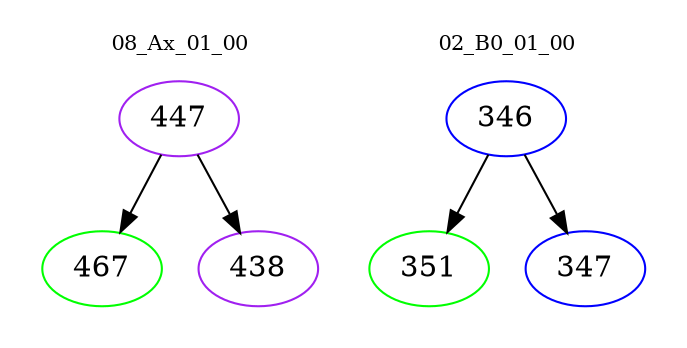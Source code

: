 digraph{
subgraph cluster_0 {
color = white
label = "08_Ax_01_00";
fontsize=10;
T0_447 [label="447", color="purple"]
T0_447 -> T0_467 [color="black"]
T0_467 [label="467", color="green"]
T0_447 -> T0_438 [color="black"]
T0_438 [label="438", color="purple"]
}
subgraph cluster_1 {
color = white
label = "02_B0_01_00";
fontsize=10;
T1_346 [label="346", color="blue"]
T1_346 -> T1_351 [color="black"]
T1_351 [label="351", color="green"]
T1_346 -> T1_347 [color="black"]
T1_347 [label="347", color="blue"]
}
}
